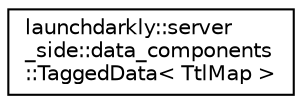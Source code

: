 digraph "Graphical Class Hierarchy"
{
 // LATEX_PDF_SIZE
  edge [fontname="Helvetica",fontsize="10",labelfontname="Helvetica",labelfontsize="10"];
  node [fontname="Helvetica",fontsize="10",shape=record];
  rankdir="LR";
  Node0 [label="launchdarkly::server\l_side::data_components\l::TaggedData\< TtlMap \>",height=0.2,width=0.4,color="black", fillcolor="white", style="filled",URL="$classlaunchdarkly_1_1server__side_1_1data__components_1_1TaggedData.html",tooltip=" "];
}
